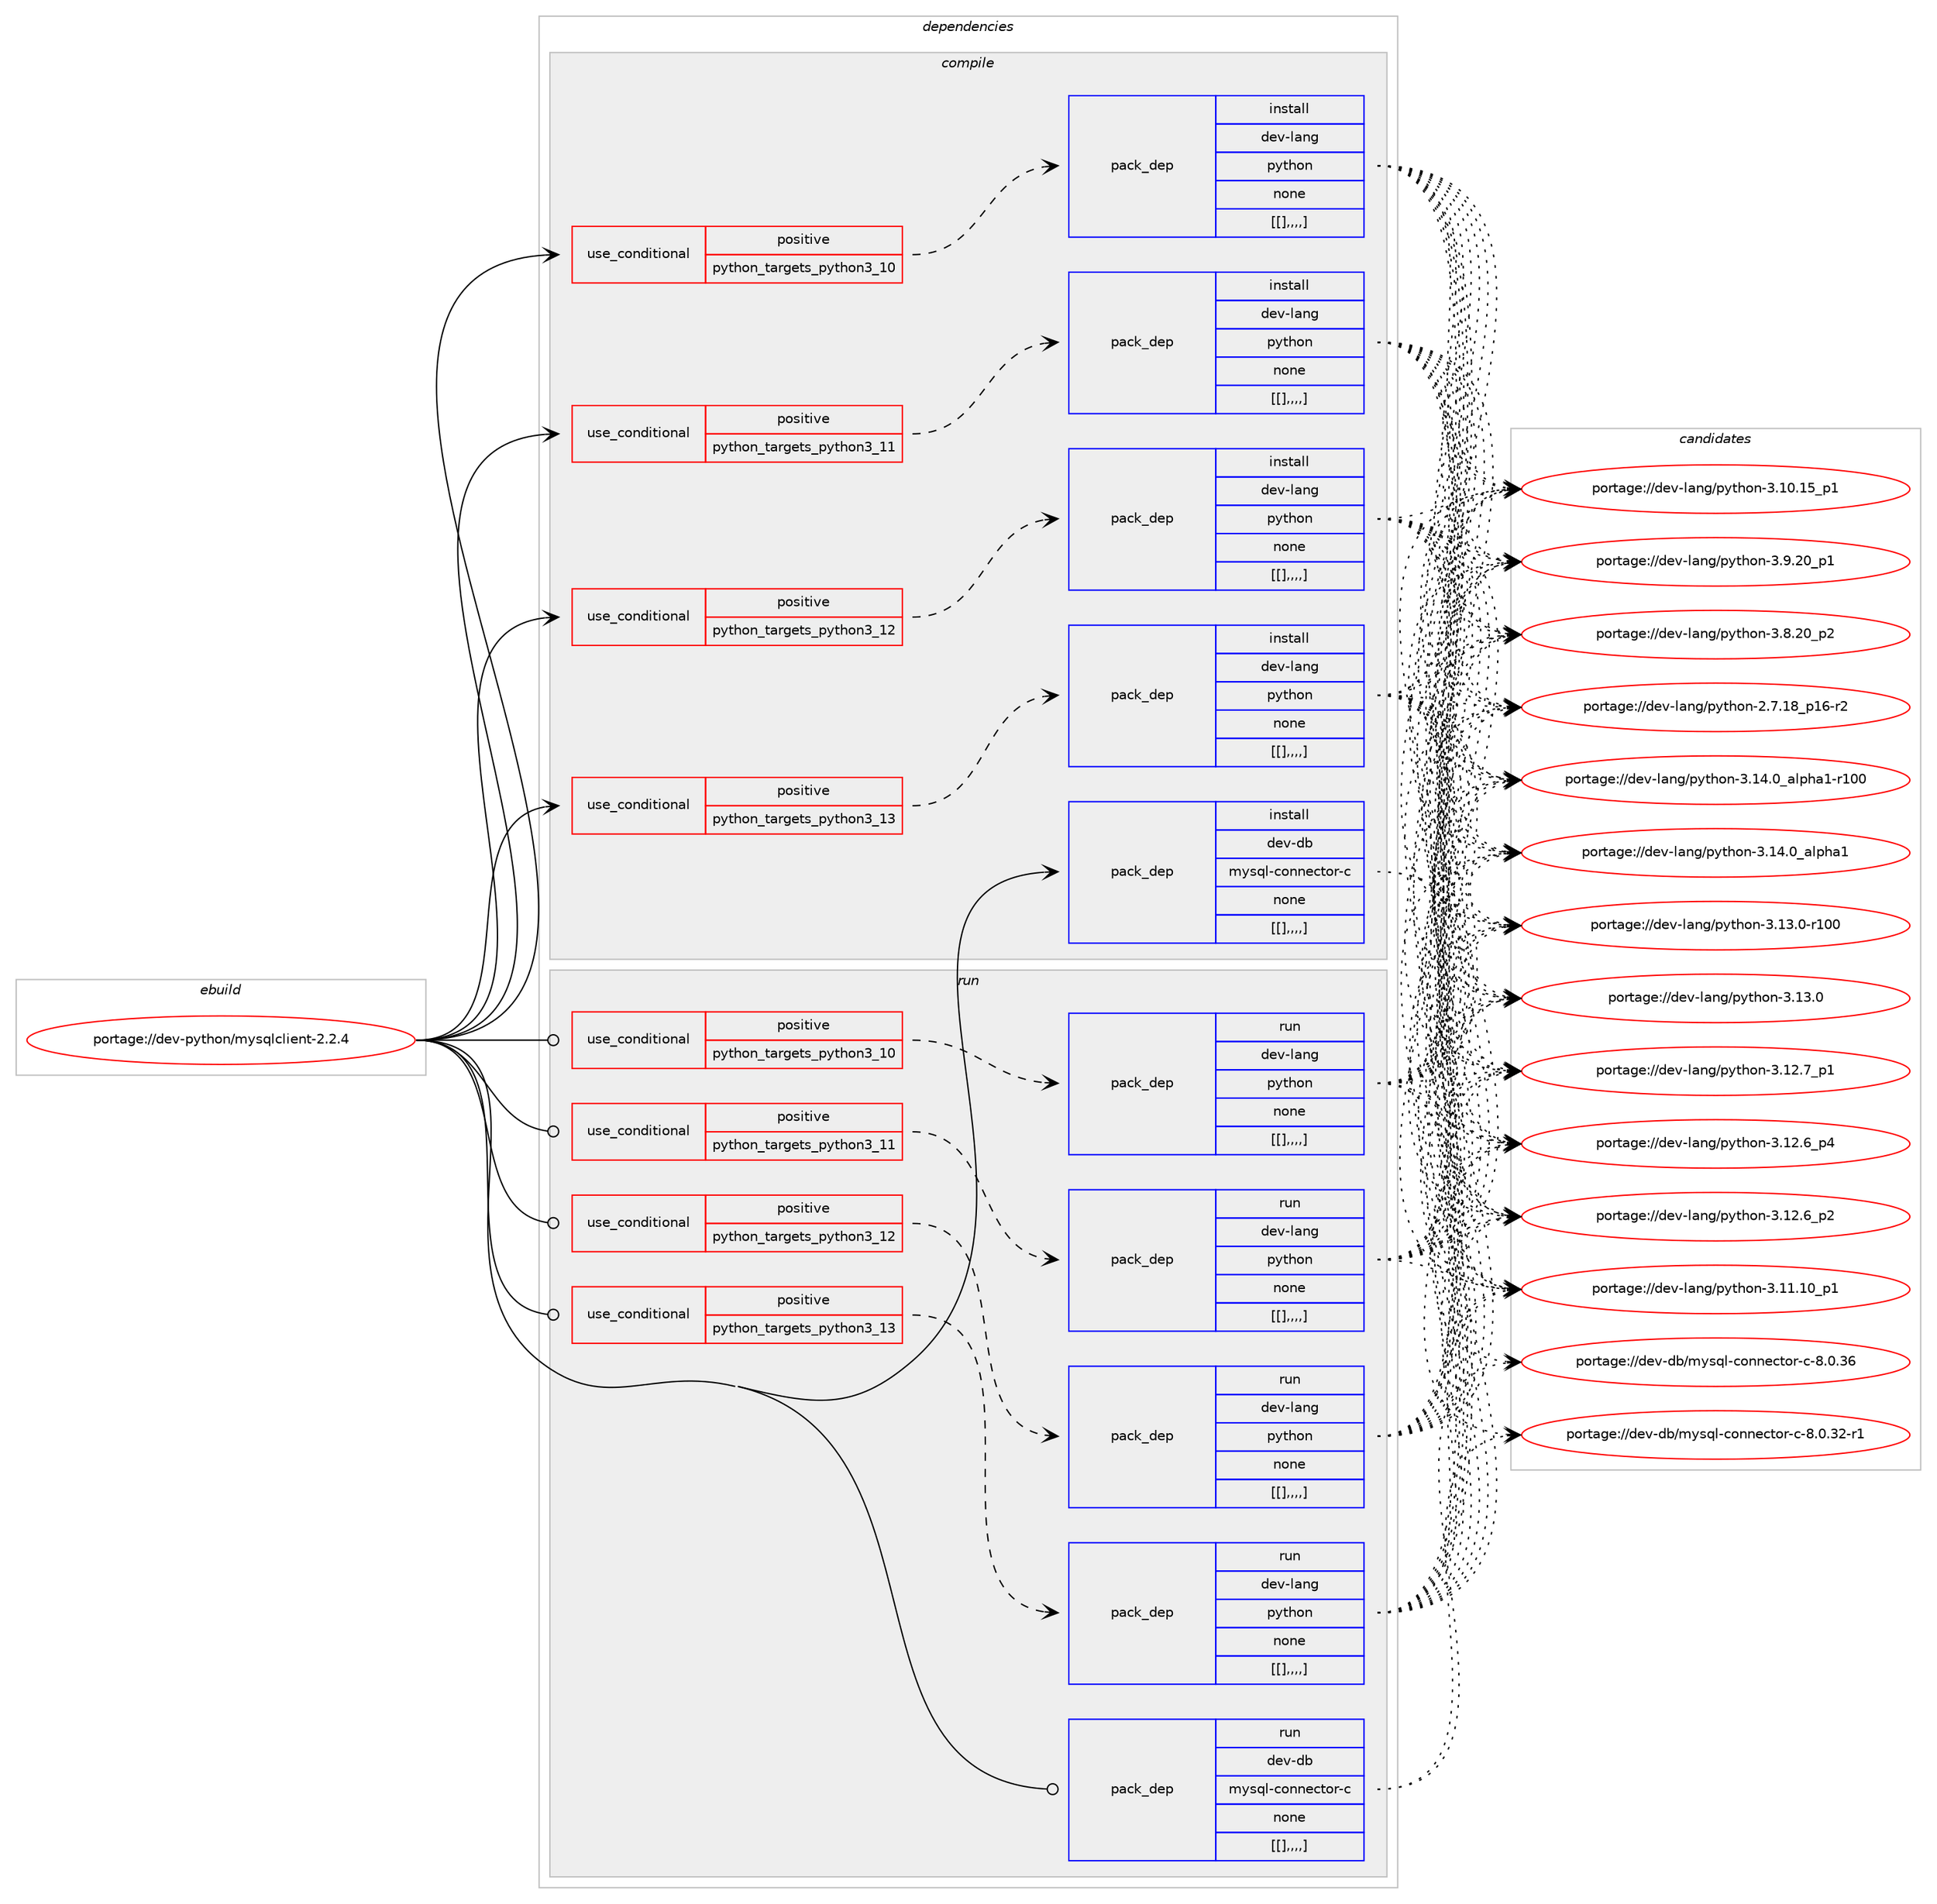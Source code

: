 digraph prolog {

# *************
# Graph options
# *************

newrank=true;
concentrate=true;
compound=true;
graph [rankdir=LR,fontname=Helvetica,fontsize=10,ranksep=1.5];#, ranksep=2.5, nodesep=0.2];
edge  [arrowhead=vee];
node  [fontname=Helvetica,fontsize=10];

# **********
# The ebuild
# **********

subgraph cluster_leftcol {
color=gray;
label=<<i>ebuild</i>>;
id [label="portage://dev-python/mysqlclient-2.2.4", color=red, width=4, href="../dev-python/mysqlclient-2.2.4.svg"];
}

# ****************
# The dependencies
# ****************

subgraph cluster_midcol {
color=gray;
label=<<i>dependencies</i>>;
subgraph cluster_compile {
fillcolor="#eeeeee";
style=filled;
label=<<i>compile</i>>;
subgraph cond37426 {
dependency157880 [label=<<TABLE BORDER="0" CELLBORDER="1" CELLSPACING="0" CELLPADDING="4"><TR><TD ROWSPAN="3" CELLPADDING="10">use_conditional</TD></TR><TR><TD>positive</TD></TR><TR><TD>python_targets_python3_10</TD></TR></TABLE>>, shape=none, color=red];
subgraph pack119131 {
dependency157926 [label=<<TABLE BORDER="0" CELLBORDER="1" CELLSPACING="0" CELLPADDING="4" WIDTH="220"><TR><TD ROWSPAN="6" CELLPADDING="30">pack_dep</TD></TR><TR><TD WIDTH="110">install</TD></TR><TR><TD>dev-lang</TD></TR><TR><TD>python</TD></TR><TR><TD>none</TD></TR><TR><TD>[[],,,,]</TD></TR></TABLE>>, shape=none, color=blue];
}
dependency157880:e -> dependency157926:w [weight=20,style="dashed",arrowhead="vee"];
}
id:e -> dependency157880:w [weight=20,style="solid",arrowhead="vee"];
subgraph cond37465 {
dependency157963 [label=<<TABLE BORDER="0" CELLBORDER="1" CELLSPACING="0" CELLPADDING="4"><TR><TD ROWSPAN="3" CELLPADDING="10">use_conditional</TD></TR><TR><TD>positive</TD></TR><TR><TD>python_targets_python3_11</TD></TR></TABLE>>, shape=none, color=red];
subgraph pack119183 {
dependency157965 [label=<<TABLE BORDER="0" CELLBORDER="1" CELLSPACING="0" CELLPADDING="4" WIDTH="220"><TR><TD ROWSPAN="6" CELLPADDING="30">pack_dep</TD></TR><TR><TD WIDTH="110">install</TD></TR><TR><TD>dev-lang</TD></TR><TR><TD>python</TD></TR><TR><TD>none</TD></TR><TR><TD>[[],,,,]</TD></TR></TABLE>>, shape=none, color=blue];
}
dependency157963:e -> dependency157965:w [weight=20,style="dashed",arrowhead="vee"];
}
id:e -> dependency157963:w [weight=20,style="solid",arrowhead="vee"];
subgraph cond37471 {
dependency157983 [label=<<TABLE BORDER="0" CELLBORDER="1" CELLSPACING="0" CELLPADDING="4"><TR><TD ROWSPAN="3" CELLPADDING="10">use_conditional</TD></TR><TR><TD>positive</TD></TR><TR><TD>python_targets_python3_12</TD></TR></TABLE>>, shape=none, color=red];
subgraph pack119197 {
dependency158039 [label=<<TABLE BORDER="0" CELLBORDER="1" CELLSPACING="0" CELLPADDING="4" WIDTH="220"><TR><TD ROWSPAN="6" CELLPADDING="30">pack_dep</TD></TR><TR><TD WIDTH="110">install</TD></TR><TR><TD>dev-lang</TD></TR><TR><TD>python</TD></TR><TR><TD>none</TD></TR><TR><TD>[[],,,,]</TD></TR></TABLE>>, shape=none, color=blue];
}
dependency157983:e -> dependency158039:w [weight=20,style="dashed",arrowhead="vee"];
}
id:e -> dependency157983:w [weight=20,style="solid",arrowhead="vee"];
subgraph cond37524 {
dependency158108 [label=<<TABLE BORDER="0" CELLBORDER="1" CELLSPACING="0" CELLPADDING="4"><TR><TD ROWSPAN="3" CELLPADDING="10">use_conditional</TD></TR><TR><TD>positive</TD></TR><TR><TD>python_targets_python3_13</TD></TR></TABLE>>, shape=none, color=red];
subgraph pack119285 {
dependency158153 [label=<<TABLE BORDER="0" CELLBORDER="1" CELLSPACING="0" CELLPADDING="4" WIDTH="220"><TR><TD ROWSPAN="6" CELLPADDING="30">pack_dep</TD></TR><TR><TD WIDTH="110">install</TD></TR><TR><TD>dev-lang</TD></TR><TR><TD>python</TD></TR><TR><TD>none</TD></TR><TR><TD>[[],,,,]</TD></TR></TABLE>>, shape=none, color=blue];
}
dependency158108:e -> dependency158153:w [weight=20,style="dashed",arrowhead="vee"];
}
id:e -> dependency158108:w [weight=20,style="solid",arrowhead="vee"];
subgraph pack119291 {
dependency158158 [label=<<TABLE BORDER="0" CELLBORDER="1" CELLSPACING="0" CELLPADDING="4" WIDTH="220"><TR><TD ROWSPAN="6" CELLPADDING="30">pack_dep</TD></TR><TR><TD WIDTH="110">install</TD></TR><TR><TD>dev-db</TD></TR><TR><TD>mysql-connector-c</TD></TR><TR><TD>none</TD></TR><TR><TD>[[],,,,]</TD></TR></TABLE>>, shape=none, color=blue];
}
id:e -> dependency158158:w [weight=20,style="solid",arrowhead="vee"];
}
subgraph cluster_compileandrun {
fillcolor="#eeeeee";
style=filled;
label=<<i>compile and run</i>>;
}
subgraph cluster_run {
fillcolor="#eeeeee";
style=filled;
label=<<i>run</i>>;
subgraph cond37551 {
dependency158181 [label=<<TABLE BORDER="0" CELLBORDER="1" CELLSPACING="0" CELLPADDING="4"><TR><TD ROWSPAN="3" CELLPADDING="10">use_conditional</TD></TR><TR><TD>positive</TD></TR><TR><TD>python_targets_python3_10</TD></TR></TABLE>>, shape=none, color=red];
subgraph pack119317 {
dependency158186 [label=<<TABLE BORDER="0" CELLBORDER="1" CELLSPACING="0" CELLPADDING="4" WIDTH="220"><TR><TD ROWSPAN="6" CELLPADDING="30">pack_dep</TD></TR><TR><TD WIDTH="110">run</TD></TR><TR><TD>dev-lang</TD></TR><TR><TD>python</TD></TR><TR><TD>none</TD></TR><TR><TD>[[],,,,]</TD></TR></TABLE>>, shape=none, color=blue];
}
dependency158181:e -> dependency158186:w [weight=20,style="dashed",arrowhead="vee"];
}
id:e -> dependency158181:w [weight=20,style="solid",arrowhead="odot"];
subgraph cond37572 {
dependency158229 [label=<<TABLE BORDER="0" CELLBORDER="1" CELLSPACING="0" CELLPADDING="4"><TR><TD ROWSPAN="3" CELLPADDING="10">use_conditional</TD></TR><TR><TD>positive</TD></TR><TR><TD>python_targets_python3_11</TD></TR></TABLE>>, shape=none, color=red];
subgraph pack119358 {
dependency158261 [label=<<TABLE BORDER="0" CELLBORDER="1" CELLSPACING="0" CELLPADDING="4" WIDTH="220"><TR><TD ROWSPAN="6" CELLPADDING="30">pack_dep</TD></TR><TR><TD WIDTH="110">run</TD></TR><TR><TD>dev-lang</TD></TR><TR><TD>python</TD></TR><TR><TD>none</TD></TR><TR><TD>[[],,,,]</TD></TR></TABLE>>, shape=none, color=blue];
}
dependency158229:e -> dependency158261:w [weight=20,style="dashed",arrowhead="vee"];
}
id:e -> dependency158229:w [weight=20,style="solid",arrowhead="odot"];
subgraph cond37592 {
dependency158291 [label=<<TABLE BORDER="0" CELLBORDER="1" CELLSPACING="0" CELLPADDING="4"><TR><TD ROWSPAN="3" CELLPADDING="10">use_conditional</TD></TR><TR><TD>positive</TD></TR><TR><TD>python_targets_python3_12</TD></TR></TABLE>>, shape=none, color=red];
subgraph pack119384 {
dependency158426 [label=<<TABLE BORDER="0" CELLBORDER="1" CELLSPACING="0" CELLPADDING="4" WIDTH="220"><TR><TD ROWSPAN="6" CELLPADDING="30">pack_dep</TD></TR><TR><TD WIDTH="110">run</TD></TR><TR><TD>dev-lang</TD></TR><TR><TD>python</TD></TR><TR><TD>none</TD></TR><TR><TD>[[],,,,]</TD></TR></TABLE>>, shape=none, color=blue];
}
dependency158291:e -> dependency158426:w [weight=20,style="dashed",arrowhead="vee"];
}
id:e -> dependency158291:w [weight=20,style="solid",arrowhead="odot"];
subgraph cond37667 {
dependency158465 [label=<<TABLE BORDER="0" CELLBORDER="1" CELLSPACING="0" CELLPADDING="4"><TR><TD ROWSPAN="3" CELLPADDING="10">use_conditional</TD></TR><TR><TD>positive</TD></TR><TR><TD>python_targets_python3_13</TD></TR></TABLE>>, shape=none, color=red];
subgraph pack119492 {
dependency158469 [label=<<TABLE BORDER="0" CELLBORDER="1" CELLSPACING="0" CELLPADDING="4" WIDTH="220"><TR><TD ROWSPAN="6" CELLPADDING="30">pack_dep</TD></TR><TR><TD WIDTH="110">run</TD></TR><TR><TD>dev-lang</TD></TR><TR><TD>python</TD></TR><TR><TD>none</TD></TR><TR><TD>[[],,,,]</TD></TR></TABLE>>, shape=none, color=blue];
}
dependency158465:e -> dependency158469:w [weight=20,style="dashed",arrowhead="vee"];
}
id:e -> dependency158465:w [weight=20,style="solid",arrowhead="odot"];
subgraph pack119514 {
dependency158496 [label=<<TABLE BORDER="0" CELLBORDER="1" CELLSPACING="0" CELLPADDING="4" WIDTH="220"><TR><TD ROWSPAN="6" CELLPADDING="30">pack_dep</TD></TR><TR><TD WIDTH="110">run</TD></TR><TR><TD>dev-db</TD></TR><TR><TD>mysql-connector-c</TD></TR><TR><TD>none</TD></TR><TR><TD>[[],,,,]</TD></TR></TABLE>>, shape=none, color=blue];
}
id:e -> dependency158496:w [weight=20,style="solid",arrowhead="odot"];
}
}

# **************
# The candidates
# **************

subgraph cluster_choices {
rank=same;
color=gray;
label=<<i>candidates</i>>;

subgraph choice119129 {
color=black;
nodesep=1;
choice100101118451089711010347112121116104111110455146495246489597108112104974945114494848 [label="portage://dev-lang/python-3.14.0_alpha1-r100", color=red, width=4,href="../dev-lang/python-3.14.0_alpha1-r100.svg"];
choice1001011184510897110103471121211161041111104551464952464895971081121049749 [label="portage://dev-lang/python-3.14.0_alpha1", color=red, width=4,href="../dev-lang/python-3.14.0_alpha1.svg"];
choice1001011184510897110103471121211161041111104551464951464845114494848 [label="portage://dev-lang/python-3.13.0-r100", color=red, width=4,href="../dev-lang/python-3.13.0-r100.svg"];
choice10010111845108971101034711212111610411111045514649514648 [label="portage://dev-lang/python-3.13.0", color=red, width=4,href="../dev-lang/python-3.13.0.svg"];
choice100101118451089711010347112121116104111110455146495046559511249 [label="portage://dev-lang/python-3.12.7_p1", color=red, width=4,href="../dev-lang/python-3.12.7_p1.svg"];
choice100101118451089711010347112121116104111110455146495046549511252 [label="portage://dev-lang/python-3.12.6_p4", color=red, width=4,href="../dev-lang/python-3.12.6_p4.svg"];
choice100101118451089711010347112121116104111110455146495046549511250 [label="portage://dev-lang/python-3.12.6_p2", color=red, width=4,href="../dev-lang/python-3.12.6_p2.svg"];
choice10010111845108971101034711212111610411111045514649494649489511249 [label="portage://dev-lang/python-3.11.10_p1", color=red, width=4,href="../dev-lang/python-3.11.10_p1.svg"];
choice10010111845108971101034711212111610411111045514649484649539511249 [label="portage://dev-lang/python-3.10.15_p1", color=red, width=4,href="../dev-lang/python-3.10.15_p1.svg"];
choice100101118451089711010347112121116104111110455146574650489511249 [label="portage://dev-lang/python-3.9.20_p1", color=red, width=4,href="../dev-lang/python-3.9.20_p1.svg"];
choice100101118451089711010347112121116104111110455146564650489511250 [label="portage://dev-lang/python-3.8.20_p2", color=red, width=4,href="../dev-lang/python-3.8.20_p2.svg"];
choice100101118451089711010347112121116104111110455046554649569511249544511450 [label="portage://dev-lang/python-2.7.18_p16-r2", color=red, width=4,href="../dev-lang/python-2.7.18_p16-r2.svg"];
dependency157926:e -> choice100101118451089711010347112121116104111110455146495246489597108112104974945114494848:w [style=dotted,weight="100"];
dependency157926:e -> choice1001011184510897110103471121211161041111104551464952464895971081121049749:w [style=dotted,weight="100"];
dependency157926:e -> choice1001011184510897110103471121211161041111104551464951464845114494848:w [style=dotted,weight="100"];
dependency157926:e -> choice10010111845108971101034711212111610411111045514649514648:w [style=dotted,weight="100"];
dependency157926:e -> choice100101118451089711010347112121116104111110455146495046559511249:w [style=dotted,weight="100"];
dependency157926:e -> choice100101118451089711010347112121116104111110455146495046549511252:w [style=dotted,weight="100"];
dependency157926:e -> choice100101118451089711010347112121116104111110455146495046549511250:w [style=dotted,weight="100"];
dependency157926:e -> choice10010111845108971101034711212111610411111045514649494649489511249:w [style=dotted,weight="100"];
dependency157926:e -> choice10010111845108971101034711212111610411111045514649484649539511249:w [style=dotted,weight="100"];
dependency157926:e -> choice100101118451089711010347112121116104111110455146574650489511249:w [style=dotted,weight="100"];
dependency157926:e -> choice100101118451089711010347112121116104111110455146564650489511250:w [style=dotted,weight="100"];
dependency157926:e -> choice100101118451089711010347112121116104111110455046554649569511249544511450:w [style=dotted,weight="100"];
}
subgraph choice119135 {
color=black;
nodesep=1;
choice100101118451089711010347112121116104111110455146495246489597108112104974945114494848 [label="portage://dev-lang/python-3.14.0_alpha1-r100", color=red, width=4,href="../dev-lang/python-3.14.0_alpha1-r100.svg"];
choice1001011184510897110103471121211161041111104551464952464895971081121049749 [label="portage://dev-lang/python-3.14.0_alpha1", color=red, width=4,href="../dev-lang/python-3.14.0_alpha1.svg"];
choice1001011184510897110103471121211161041111104551464951464845114494848 [label="portage://dev-lang/python-3.13.0-r100", color=red, width=4,href="../dev-lang/python-3.13.0-r100.svg"];
choice10010111845108971101034711212111610411111045514649514648 [label="portage://dev-lang/python-3.13.0", color=red, width=4,href="../dev-lang/python-3.13.0.svg"];
choice100101118451089711010347112121116104111110455146495046559511249 [label="portage://dev-lang/python-3.12.7_p1", color=red, width=4,href="../dev-lang/python-3.12.7_p1.svg"];
choice100101118451089711010347112121116104111110455146495046549511252 [label="portage://dev-lang/python-3.12.6_p4", color=red, width=4,href="../dev-lang/python-3.12.6_p4.svg"];
choice100101118451089711010347112121116104111110455146495046549511250 [label="portage://dev-lang/python-3.12.6_p2", color=red, width=4,href="../dev-lang/python-3.12.6_p2.svg"];
choice10010111845108971101034711212111610411111045514649494649489511249 [label="portage://dev-lang/python-3.11.10_p1", color=red, width=4,href="../dev-lang/python-3.11.10_p1.svg"];
choice10010111845108971101034711212111610411111045514649484649539511249 [label="portage://dev-lang/python-3.10.15_p1", color=red, width=4,href="../dev-lang/python-3.10.15_p1.svg"];
choice100101118451089711010347112121116104111110455146574650489511249 [label="portage://dev-lang/python-3.9.20_p1", color=red, width=4,href="../dev-lang/python-3.9.20_p1.svg"];
choice100101118451089711010347112121116104111110455146564650489511250 [label="portage://dev-lang/python-3.8.20_p2", color=red, width=4,href="../dev-lang/python-3.8.20_p2.svg"];
choice100101118451089711010347112121116104111110455046554649569511249544511450 [label="portage://dev-lang/python-2.7.18_p16-r2", color=red, width=4,href="../dev-lang/python-2.7.18_p16-r2.svg"];
dependency157965:e -> choice100101118451089711010347112121116104111110455146495246489597108112104974945114494848:w [style=dotted,weight="100"];
dependency157965:e -> choice1001011184510897110103471121211161041111104551464952464895971081121049749:w [style=dotted,weight="100"];
dependency157965:e -> choice1001011184510897110103471121211161041111104551464951464845114494848:w [style=dotted,weight="100"];
dependency157965:e -> choice10010111845108971101034711212111610411111045514649514648:w [style=dotted,weight="100"];
dependency157965:e -> choice100101118451089711010347112121116104111110455146495046559511249:w [style=dotted,weight="100"];
dependency157965:e -> choice100101118451089711010347112121116104111110455146495046549511252:w [style=dotted,weight="100"];
dependency157965:e -> choice100101118451089711010347112121116104111110455146495046549511250:w [style=dotted,weight="100"];
dependency157965:e -> choice10010111845108971101034711212111610411111045514649494649489511249:w [style=dotted,weight="100"];
dependency157965:e -> choice10010111845108971101034711212111610411111045514649484649539511249:w [style=dotted,weight="100"];
dependency157965:e -> choice100101118451089711010347112121116104111110455146574650489511249:w [style=dotted,weight="100"];
dependency157965:e -> choice100101118451089711010347112121116104111110455146564650489511250:w [style=dotted,weight="100"];
dependency157965:e -> choice100101118451089711010347112121116104111110455046554649569511249544511450:w [style=dotted,weight="100"];
}
subgraph choice119141 {
color=black;
nodesep=1;
choice100101118451089711010347112121116104111110455146495246489597108112104974945114494848 [label="portage://dev-lang/python-3.14.0_alpha1-r100", color=red, width=4,href="../dev-lang/python-3.14.0_alpha1-r100.svg"];
choice1001011184510897110103471121211161041111104551464952464895971081121049749 [label="portage://dev-lang/python-3.14.0_alpha1", color=red, width=4,href="../dev-lang/python-3.14.0_alpha1.svg"];
choice1001011184510897110103471121211161041111104551464951464845114494848 [label="portage://dev-lang/python-3.13.0-r100", color=red, width=4,href="../dev-lang/python-3.13.0-r100.svg"];
choice10010111845108971101034711212111610411111045514649514648 [label="portage://dev-lang/python-3.13.0", color=red, width=4,href="../dev-lang/python-3.13.0.svg"];
choice100101118451089711010347112121116104111110455146495046559511249 [label="portage://dev-lang/python-3.12.7_p1", color=red, width=4,href="../dev-lang/python-3.12.7_p1.svg"];
choice100101118451089711010347112121116104111110455146495046549511252 [label="portage://dev-lang/python-3.12.6_p4", color=red, width=4,href="../dev-lang/python-3.12.6_p4.svg"];
choice100101118451089711010347112121116104111110455146495046549511250 [label="portage://dev-lang/python-3.12.6_p2", color=red, width=4,href="../dev-lang/python-3.12.6_p2.svg"];
choice10010111845108971101034711212111610411111045514649494649489511249 [label="portage://dev-lang/python-3.11.10_p1", color=red, width=4,href="../dev-lang/python-3.11.10_p1.svg"];
choice10010111845108971101034711212111610411111045514649484649539511249 [label="portage://dev-lang/python-3.10.15_p1", color=red, width=4,href="../dev-lang/python-3.10.15_p1.svg"];
choice100101118451089711010347112121116104111110455146574650489511249 [label="portage://dev-lang/python-3.9.20_p1", color=red, width=4,href="../dev-lang/python-3.9.20_p1.svg"];
choice100101118451089711010347112121116104111110455146564650489511250 [label="portage://dev-lang/python-3.8.20_p2", color=red, width=4,href="../dev-lang/python-3.8.20_p2.svg"];
choice100101118451089711010347112121116104111110455046554649569511249544511450 [label="portage://dev-lang/python-2.7.18_p16-r2", color=red, width=4,href="../dev-lang/python-2.7.18_p16-r2.svg"];
dependency158039:e -> choice100101118451089711010347112121116104111110455146495246489597108112104974945114494848:w [style=dotted,weight="100"];
dependency158039:e -> choice1001011184510897110103471121211161041111104551464952464895971081121049749:w [style=dotted,weight="100"];
dependency158039:e -> choice1001011184510897110103471121211161041111104551464951464845114494848:w [style=dotted,weight="100"];
dependency158039:e -> choice10010111845108971101034711212111610411111045514649514648:w [style=dotted,weight="100"];
dependency158039:e -> choice100101118451089711010347112121116104111110455146495046559511249:w [style=dotted,weight="100"];
dependency158039:e -> choice100101118451089711010347112121116104111110455146495046549511252:w [style=dotted,weight="100"];
dependency158039:e -> choice100101118451089711010347112121116104111110455146495046549511250:w [style=dotted,weight="100"];
dependency158039:e -> choice10010111845108971101034711212111610411111045514649494649489511249:w [style=dotted,weight="100"];
dependency158039:e -> choice10010111845108971101034711212111610411111045514649484649539511249:w [style=dotted,weight="100"];
dependency158039:e -> choice100101118451089711010347112121116104111110455146574650489511249:w [style=dotted,weight="100"];
dependency158039:e -> choice100101118451089711010347112121116104111110455146564650489511250:w [style=dotted,weight="100"];
dependency158039:e -> choice100101118451089711010347112121116104111110455046554649569511249544511450:w [style=dotted,weight="100"];
}
subgraph choice119151 {
color=black;
nodesep=1;
choice100101118451089711010347112121116104111110455146495246489597108112104974945114494848 [label="portage://dev-lang/python-3.14.0_alpha1-r100", color=red, width=4,href="../dev-lang/python-3.14.0_alpha1-r100.svg"];
choice1001011184510897110103471121211161041111104551464952464895971081121049749 [label="portage://dev-lang/python-3.14.0_alpha1", color=red, width=4,href="../dev-lang/python-3.14.0_alpha1.svg"];
choice1001011184510897110103471121211161041111104551464951464845114494848 [label="portage://dev-lang/python-3.13.0-r100", color=red, width=4,href="../dev-lang/python-3.13.0-r100.svg"];
choice10010111845108971101034711212111610411111045514649514648 [label="portage://dev-lang/python-3.13.0", color=red, width=4,href="../dev-lang/python-3.13.0.svg"];
choice100101118451089711010347112121116104111110455146495046559511249 [label="portage://dev-lang/python-3.12.7_p1", color=red, width=4,href="../dev-lang/python-3.12.7_p1.svg"];
choice100101118451089711010347112121116104111110455146495046549511252 [label="portage://dev-lang/python-3.12.6_p4", color=red, width=4,href="../dev-lang/python-3.12.6_p4.svg"];
choice100101118451089711010347112121116104111110455146495046549511250 [label="portage://dev-lang/python-3.12.6_p2", color=red, width=4,href="../dev-lang/python-3.12.6_p2.svg"];
choice10010111845108971101034711212111610411111045514649494649489511249 [label="portage://dev-lang/python-3.11.10_p1", color=red, width=4,href="../dev-lang/python-3.11.10_p1.svg"];
choice10010111845108971101034711212111610411111045514649484649539511249 [label="portage://dev-lang/python-3.10.15_p1", color=red, width=4,href="../dev-lang/python-3.10.15_p1.svg"];
choice100101118451089711010347112121116104111110455146574650489511249 [label="portage://dev-lang/python-3.9.20_p1", color=red, width=4,href="../dev-lang/python-3.9.20_p1.svg"];
choice100101118451089711010347112121116104111110455146564650489511250 [label="portage://dev-lang/python-3.8.20_p2", color=red, width=4,href="../dev-lang/python-3.8.20_p2.svg"];
choice100101118451089711010347112121116104111110455046554649569511249544511450 [label="portage://dev-lang/python-2.7.18_p16-r2", color=red, width=4,href="../dev-lang/python-2.7.18_p16-r2.svg"];
dependency158153:e -> choice100101118451089711010347112121116104111110455146495246489597108112104974945114494848:w [style=dotted,weight="100"];
dependency158153:e -> choice1001011184510897110103471121211161041111104551464952464895971081121049749:w [style=dotted,weight="100"];
dependency158153:e -> choice1001011184510897110103471121211161041111104551464951464845114494848:w [style=dotted,weight="100"];
dependency158153:e -> choice10010111845108971101034711212111610411111045514649514648:w [style=dotted,weight="100"];
dependency158153:e -> choice100101118451089711010347112121116104111110455146495046559511249:w [style=dotted,weight="100"];
dependency158153:e -> choice100101118451089711010347112121116104111110455146495046549511252:w [style=dotted,weight="100"];
dependency158153:e -> choice100101118451089711010347112121116104111110455146495046549511250:w [style=dotted,weight="100"];
dependency158153:e -> choice10010111845108971101034711212111610411111045514649494649489511249:w [style=dotted,weight="100"];
dependency158153:e -> choice10010111845108971101034711212111610411111045514649484649539511249:w [style=dotted,weight="100"];
dependency158153:e -> choice100101118451089711010347112121116104111110455146574650489511249:w [style=dotted,weight="100"];
dependency158153:e -> choice100101118451089711010347112121116104111110455146564650489511250:w [style=dotted,weight="100"];
dependency158153:e -> choice100101118451089711010347112121116104111110455046554649569511249544511450:w [style=dotted,weight="100"];
}
subgraph choice119159 {
color=black;
nodesep=1;
choice100101118451009847109121115113108459911111011010199116111114459945564648465154 [label="portage://dev-db/mysql-connector-c-8.0.36", color=red, width=4,href="../dev-db/mysql-connector-c-8.0.36.svg"];
choice1001011184510098471091211151131084599111110110101991161111144599455646484651504511449 [label="portage://dev-db/mysql-connector-c-8.0.32-r1", color=red, width=4,href="../dev-db/mysql-connector-c-8.0.32-r1.svg"];
dependency158158:e -> choice100101118451009847109121115113108459911111011010199116111114459945564648465154:w [style=dotted,weight="100"];
dependency158158:e -> choice1001011184510098471091211151131084599111110110101991161111144599455646484651504511449:w [style=dotted,weight="100"];
}
subgraph choice119171 {
color=black;
nodesep=1;
choice100101118451089711010347112121116104111110455146495246489597108112104974945114494848 [label="portage://dev-lang/python-3.14.0_alpha1-r100", color=red, width=4,href="../dev-lang/python-3.14.0_alpha1-r100.svg"];
choice1001011184510897110103471121211161041111104551464952464895971081121049749 [label="portage://dev-lang/python-3.14.0_alpha1", color=red, width=4,href="../dev-lang/python-3.14.0_alpha1.svg"];
choice1001011184510897110103471121211161041111104551464951464845114494848 [label="portage://dev-lang/python-3.13.0-r100", color=red, width=4,href="../dev-lang/python-3.13.0-r100.svg"];
choice10010111845108971101034711212111610411111045514649514648 [label="portage://dev-lang/python-3.13.0", color=red, width=4,href="../dev-lang/python-3.13.0.svg"];
choice100101118451089711010347112121116104111110455146495046559511249 [label="portage://dev-lang/python-3.12.7_p1", color=red, width=4,href="../dev-lang/python-3.12.7_p1.svg"];
choice100101118451089711010347112121116104111110455146495046549511252 [label="portage://dev-lang/python-3.12.6_p4", color=red, width=4,href="../dev-lang/python-3.12.6_p4.svg"];
choice100101118451089711010347112121116104111110455146495046549511250 [label="portage://dev-lang/python-3.12.6_p2", color=red, width=4,href="../dev-lang/python-3.12.6_p2.svg"];
choice10010111845108971101034711212111610411111045514649494649489511249 [label="portage://dev-lang/python-3.11.10_p1", color=red, width=4,href="../dev-lang/python-3.11.10_p1.svg"];
choice10010111845108971101034711212111610411111045514649484649539511249 [label="portage://dev-lang/python-3.10.15_p1", color=red, width=4,href="../dev-lang/python-3.10.15_p1.svg"];
choice100101118451089711010347112121116104111110455146574650489511249 [label="portage://dev-lang/python-3.9.20_p1", color=red, width=4,href="../dev-lang/python-3.9.20_p1.svg"];
choice100101118451089711010347112121116104111110455146564650489511250 [label="portage://dev-lang/python-3.8.20_p2", color=red, width=4,href="../dev-lang/python-3.8.20_p2.svg"];
choice100101118451089711010347112121116104111110455046554649569511249544511450 [label="portage://dev-lang/python-2.7.18_p16-r2", color=red, width=4,href="../dev-lang/python-2.7.18_p16-r2.svg"];
dependency158186:e -> choice100101118451089711010347112121116104111110455146495246489597108112104974945114494848:w [style=dotted,weight="100"];
dependency158186:e -> choice1001011184510897110103471121211161041111104551464952464895971081121049749:w [style=dotted,weight="100"];
dependency158186:e -> choice1001011184510897110103471121211161041111104551464951464845114494848:w [style=dotted,weight="100"];
dependency158186:e -> choice10010111845108971101034711212111610411111045514649514648:w [style=dotted,weight="100"];
dependency158186:e -> choice100101118451089711010347112121116104111110455146495046559511249:w [style=dotted,weight="100"];
dependency158186:e -> choice100101118451089711010347112121116104111110455146495046549511252:w [style=dotted,weight="100"];
dependency158186:e -> choice100101118451089711010347112121116104111110455146495046549511250:w [style=dotted,weight="100"];
dependency158186:e -> choice10010111845108971101034711212111610411111045514649494649489511249:w [style=dotted,weight="100"];
dependency158186:e -> choice10010111845108971101034711212111610411111045514649484649539511249:w [style=dotted,weight="100"];
dependency158186:e -> choice100101118451089711010347112121116104111110455146574650489511249:w [style=dotted,weight="100"];
dependency158186:e -> choice100101118451089711010347112121116104111110455146564650489511250:w [style=dotted,weight="100"];
dependency158186:e -> choice100101118451089711010347112121116104111110455046554649569511249544511450:w [style=dotted,weight="100"];
}
subgraph choice119178 {
color=black;
nodesep=1;
choice100101118451089711010347112121116104111110455146495246489597108112104974945114494848 [label="portage://dev-lang/python-3.14.0_alpha1-r100", color=red, width=4,href="../dev-lang/python-3.14.0_alpha1-r100.svg"];
choice1001011184510897110103471121211161041111104551464952464895971081121049749 [label="portage://dev-lang/python-3.14.0_alpha1", color=red, width=4,href="../dev-lang/python-3.14.0_alpha1.svg"];
choice1001011184510897110103471121211161041111104551464951464845114494848 [label="portage://dev-lang/python-3.13.0-r100", color=red, width=4,href="../dev-lang/python-3.13.0-r100.svg"];
choice10010111845108971101034711212111610411111045514649514648 [label="portage://dev-lang/python-3.13.0", color=red, width=4,href="../dev-lang/python-3.13.0.svg"];
choice100101118451089711010347112121116104111110455146495046559511249 [label="portage://dev-lang/python-3.12.7_p1", color=red, width=4,href="../dev-lang/python-3.12.7_p1.svg"];
choice100101118451089711010347112121116104111110455146495046549511252 [label="portage://dev-lang/python-3.12.6_p4", color=red, width=4,href="../dev-lang/python-3.12.6_p4.svg"];
choice100101118451089711010347112121116104111110455146495046549511250 [label="portage://dev-lang/python-3.12.6_p2", color=red, width=4,href="../dev-lang/python-3.12.6_p2.svg"];
choice10010111845108971101034711212111610411111045514649494649489511249 [label="portage://dev-lang/python-3.11.10_p1", color=red, width=4,href="../dev-lang/python-3.11.10_p1.svg"];
choice10010111845108971101034711212111610411111045514649484649539511249 [label="portage://dev-lang/python-3.10.15_p1", color=red, width=4,href="../dev-lang/python-3.10.15_p1.svg"];
choice100101118451089711010347112121116104111110455146574650489511249 [label="portage://dev-lang/python-3.9.20_p1", color=red, width=4,href="../dev-lang/python-3.9.20_p1.svg"];
choice100101118451089711010347112121116104111110455146564650489511250 [label="portage://dev-lang/python-3.8.20_p2", color=red, width=4,href="../dev-lang/python-3.8.20_p2.svg"];
choice100101118451089711010347112121116104111110455046554649569511249544511450 [label="portage://dev-lang/python-2.7.18_p16-r2", color=red, width=4,href="../dev-lang/python-2.7.18_p16-r2.svg"];
dependency158261:e -> choice100101118451089711010347112121116104111110455146495246489597108112104974945114494848:w [style=dotted,weight="100"];
dependency158261:e -> choice1001011184510897110103471121211161041111104551464952464895971081121049749:w [style=dotted,weight="100"];
dependency158261:e -> choice1001011184510897110103471121211161041111104551464951464845114494848:w [style=dotted,weight="100"];
dependency158261:e -> choice10010111845108971101034711212111610411111045514649514648:w [style=dotted,weight="100"];
dependency158261:e -> choice100101118451089711010347112121116104111110455146495046559511249:w [style=dotted,weight="100"];
dependency158261:e -> choice100101118451089711010347112121116104111110455146495046549511252:w [style=dotted,weight="100"];
dependency158261:e -> choice100101118451089711010347112121116104111110455146495046549511250:w [style=dotted,weight="100"];
dependency158261:e -> choice10010111845108971101034711212111610411111045514649494649489511249:w [style=dotted,weight="100"];
dependency158261:e -> choice10010111845108971101034711212111610411111045514649484649539511249:w [style=dotted,weight="100"];
dependency158261:e -> choice100101118451089711010347112121116104111110455146574650489511249:w [style=dotted,weight="100"];
dependency158261:e -> choice100101118451089711010347112121116104111110455146564650489511250:w [style=dotted,weight="100"];
dependency158261:e -> choice100101118451089711010347112121116104111110455046554649569511249544511450:w [style=dotted,weight="100"];
}
subgraph choice119214 {
color=black;
nodesep=1;
choice100101118451089711010347112121116104111110455146495246489597108112104974945114494848 [label="portage://dev-lang/python-3.14.0_alpha1-r100", color=red, width=4,href="../dev-lang/python-3.14.0_alpha1-r100.svg"];
choice1001011184510897110103471121211161041111104551464952464895971081121049749 [label="portage://dev-lang/python-3.14.0_alpha1", color=red, width=4,href="../dev-lang/python-3.14.0_alpha1.svg"];
choice1001011184510897110103471121211161041111104551464951464845114494848 [label="portage://dev-lang/python-3.13.0-r100", color=red, width=4,href="../dev-lang/python-3.13.0-r100.svg"];
choice10010111845108971101034711212111610411111045514649514648 [label="portage://dev-lang/python-3.13.0", color=red, width=4,href="../dev-lang/python-3.13.0.svg"];
choice100101118451089711010347112121116104111110455146495046559511249 [label="portage://dev-lang/python-3.12.7_p1", color=red, width=4,href="../dev-lang/python-3.12.7_p1.svg"];
choice100101118451089711010347112121116104111110455146495046549511252 [label="portage://dev-lang/python-3.12.6_p4", color=red, width=4,href="../dev-lang/python-3.12.6_p4.svg"];
choice100101118451089711010347112121116104111110455146495046549511250 [label="portage://dev-lang/python-3.12.6_p2", color=red, width=4,href="../dev-lang/python-3.12.6_p2.svg"];
choice10010111845108971101034711212111610411111045514649494649489511249 [label="portage://dev-lang/python-3.11.10_p1", color=red, width=4,href="../dev-lang/python-3.11.10_p1.svg"];
choice10010111845108971101034711212111610411111045514649484649539511249 [label="portage://dev-lang/python-3.10.15_p1", color=red, width=4,href="../dev-lang/python-3.10.15_p1.svg"];
choice100101118451089711010347112121116104111110455146574650489511249 [label="portage://dev-lang/python-3.9.20_p1", color=red, width=4,href="../dev-lang/python-3.9.20_p1.svg"];
choice100101118451089711010347112121116104111110455146564650489511250 [label="portage://dev-lang/python-3.8.20_p2", color=red, width=4,href="../dev-lang/python-3.8.20_p2.svg"];
choice100101118451089711010347112121116104111110455046554649569511249544511450 [label="portage://dev-lang/python-2.7.18_p16-r2", color=red, width=4,href="../dev-lang/python-2.7.18_p16-r2.svg"];
dependency158426:e -> choice100101118451089711010347112121116104111110455146495246489597108112104974945114494848:w [style=dotted,weight="100"];
dependency158426:e -> choice1001011184510897110103471121211161041111104551464952464895971081121049749:w [style=dotted,weight="100"];
dependency158426:e -> choice1001011184510897110103471121211161041111104551464951464845114494848:w [style=dotted,weight="100"];
dependency158426:e -> choice10010111845108971101034711212111610411111045514649514648:w [style=dotted,weight="100"];
dependency158426:e -> choice100101118451089711010347112121116104111110455146495046559511249:w [style=dotted,weight="100"];
dependency158426:e -> choice100101118451089711010347112121116104111110455146495046549511252:w [style=dotted,weight="100"];
dependency158426:e -> choice100101118451089711010347112121116104111110455146495046549511250:w [style=dotted,weight="100"];
dependency158426:e -> choice10010111845108971101034711212111610411111045514649494649489511249:w [style=dotted,weight="100"];
dependency158426:e -> choice10010111845108971101034711212111610411111045514649484649539511249:w [style=dotted,weight="100"];
dependency158426:e -> choice100101118451089711010347112121116104111110455146574650489511249:w [style=dotted,weight="100"];
dependency158426:e -> choice100101118451089711010347112121116104111110455146564650489511250:w [style=dotted,weight="100"];
dependency158426:e -> choice100101118451089711010347112121116104111110455046554649569511249544511450:w [style=dotted,weight="100"];
}
subgraph choice119224 {
color=black;
nodesep=1;
choice100101118451089711010347112121116104111110455146495246489597108112104974945114494848 [label="portage://dev-lang/python-3.14.0_alpha1-r100", color=red, width=4,href="../dev-lang/python-3.14.0_alpha1-r100.svg"];
choice1001011184510897110103471121211161041111104551464952464895971081121049749 [label="portage://dev-lang/python-3.14.0_alpha1", color=red, width=4,href="../dev-lang/python-3.14.0_alpha1.svg"];
choice1001011184510897110103471121211161041111104551464951464845114494848 [label="portage://dev-lang/python-3.13.0-r100", color=red, width=4,href="../dev-lang/python-3.13.0-r100.svg"];
choice10010111845108971101034711212111610411111045514649514648 [label="portage://dev-lang/python-3.13.0", color=red, width=4,href="../dev-lang/python-3.13.0.svg"];
choice100101118451089711010347112121116104111110455146495046559511249 [label="portage://dev-lang/python-3.12.7_p1", color=red, width=4,href="../dev-lang/python-3.12.7_p1.svg"];
choice100101118451089711010347112121116104111110455146495046549511252 [label="portage://dev-lang/python-3.12.6_p4", color=red, width=4,href="../dev-lang/python-3.12.6_p4.svg"];
choice100101118451089711010347112121116104111110455146495046549511250 [label="portage://dev-lang/python-3.12.6_p2", color=red, width=4,href="../dev-lang/python-3.12.6_p2.svg"];
choice10010111845108971101034711212111610411111045514649494649489511249 [label="portage://dev-lang/python-3.11.10_p1", color=red, width=4,href="../dev-lang/python-3.11.10_p1.svg"];
choice10010111845108971101034711212111610411111045514649484649539511249 [label="portage://dev-lang/python-3.10.15_p1", color=red, width=4,href="../dev-lang/python-3.10.15_p1.svg"];
choice100101118451089711010347112121116104111110455146574650489511249 [label="portage://dev-lang/python-3.9.20_p1", color=red, width=4,href="../dev-lang/python-3.9.20_p1.svg"];
choice100101118451089711010347112121116104111110455146564650489511250 [label="portage://dev-lang/python-3.8.20_p2", color=red, width=4,href="../dev-lang/python-3.8.20_p2.svg"];
choice100101118451089711010347112121116104111110455046554649569511249544511450 [label="portage://dev-lang/python-2.7.18_p16-r2", color=red, width=4,href="../dev-lang/python-2.7.18_p16-r2.svg"];
dependency158469:e -> choice100101118451089711010347112121116104111110455146495246489597108112104974945114494848:w [style=dotted,weight="100"];
dependency158469:e -> choice1001011184510897110103471121211161041111104551464952464895971081121049749:w [style=dotted,weight="100"];
dependency158469:e -> choice1001011184510897110103471121211161041111104551464951464845114494848:w [style=dotted,weight="100"];
dependency158469:e -> choice10010111845108971101034711212111610411111045514649514648:w [style=dotted,weight="100"];
dependency158469:e -> choice100101118451089711010347112121116104111110455146495046559511249:w [style=dotted,weight="100"];
dependency158469:e -> choice100101118451089711010347112121116104111110455146495046549511252:w [style=dotted,weight="100"];
dependency158469:e -> choice100101118451089711010347112121116104111110455146495046549511250:w [style=dotted,weight="100"];
dependency158469:e -> choice10010111845108971101034711212111610411111045514649494649489511249:w [style=dotted,weight="100"];
dependency158469:e -> choice10010111845108971101034711212111610411111045514649484649539511249:w [style=dotted,weight="100"];
dependency158469:e -> choice100101118451089711010347112121116104111110455146574650489511249:w [style=dotted,weight="100"];
dependency158469:e -> choice100101118451089711010347112121116104111110455146564650489511250:w [style=dotted,weight="100"];
dependency158469:e -> choice100101118451089711010347112121116104111110455046554649569511249544511450:w [style=dotted,weight="100"];
}
subgraph choice119231 {
color=black;
nodesep=1;
choice100101118451009847109121115113108459911111011010199116111114459945564648465154 [label="portage://dev-db/mysql-connector-c-8.0.36", color=red, width=4,href="../dev-db/mysql-connector-c-8.0.36.svg"];
choice1001011184510098471091211151131084599111110110101991161111144599455646484651504511449 [label="portage://dev-db/mysql-connector-c-8.0.32-r1", color=red, width=4,href="../dev-db/mysql-connector-c-8.0.32-r1.svg"];
dependency158496:e -> choice100101118451009847109121115113108459911111011010199116111114459945564648465154:w [style=dotted,weight="100"];
dependency158496:e -> choice1001011184510098471091211151131084599111110110101991161111144599455646484651504511449:w [style=dotted,weight="100"];
}
}

}
